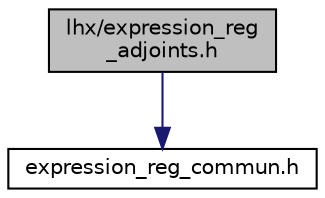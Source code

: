 digraph "lhx/expression_reg_adjoints.h"
{
 // INTERACTIVE_SVG=YES
  edge [fontname="Helvetica",fontsize="10",labelfontname="Helvetica",labelfontsize="10"];
  node [fontname="Helvetica",fontsize="10",shape=record];
  Node0 [label="lhx/expression_reg\l_adjoints.h",height=0.2,width=0.4,color="black", fillcolor="grey75", style="filled", fontcolor="black"];
  Node0 -> Node1 [color="midnightblue",fontsize="10",style="solid",fontname="Helvetica"];
  Node1 [label="expression_reg_commun.h",height=0.2,width=0.4,color="black", fillcolor="white", style="filled",URL="$expression__reg__commun_8h.html",tooltip="Elements constitutifs des expressions régulières. "];
}
